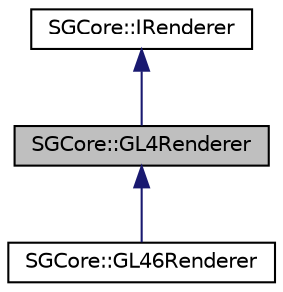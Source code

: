 digraph "SGCore::GL4Renderer"
{
 // LATEX_PDF_SIZE
  edge [fontname="Helvetica",fontsize="10",labelfontname="Helvetica",labelfontsize="10"];
  node [fontname="Helvetica",fontsize="10",shape=record];
  Node1 [label="SGCore::GL4Renderer",height=0.2,width=0.4,color="black", fillcolor="grey75", style="filled", fontcolor="black",tooltip=" "];
  Node2 -> Node1 [dir="back",color="midnightblue",fontsize="10",style="solid",fontname="Helvetica"];
  Node2 [label="SGCore::IRenderer",height=0.2,width=0.4,color="black", fillcolor="white", style="filled",URL="$classSGCore_1_1IRenderer.html",tooltip=" "];
  Node1 -> Node3 [dir="back",color="midnightblue",fontsize="10",style="solid",fontname="Helvetica"];
  Node3 [label="SGCore::GL46Renderer",height=0.2,width=0.4,color="black", fillcolor="white", style="filled",URL="$classSGCore_1_1GL46Renderer.html",tooltip=" "];
}
